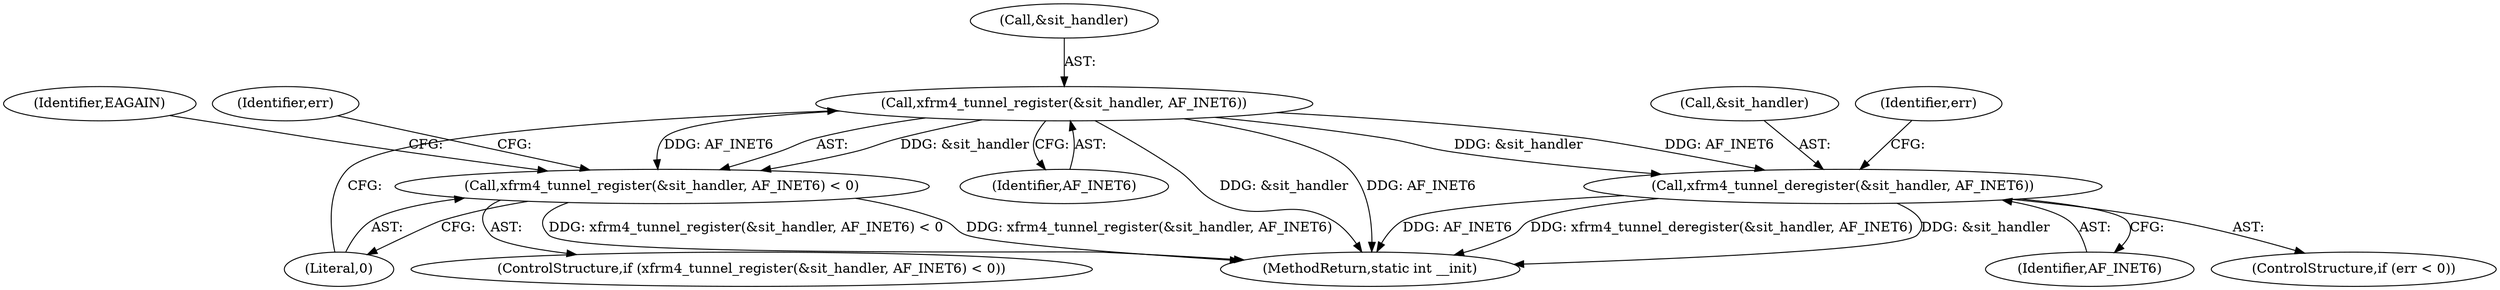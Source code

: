 digraph "1_linux_d5aa407f59f5b83d2c50ec88f5bf56d40f1f8978_1@del" {
"1000106" [label="(Call,xfrm4_tunnel_register(&sit_handler, AF_INET6))"];
"1000105" [label="(Call,xfrm4_tunnel_register(&sit_handler, AF_INET6) < 0)"];
"1000124" [label="(Call,xfrm4_tunnel_deregister(&sit_handler, AF_INET6))"];
"1000120" [label="(ControlStructure,if (err < 0))"];
"1000105" [label="(Call,xfrm4_tunnel_register(&sit_handler, AF_INET6) < 0)"];
"1000125" [label="(Call,&sit_handler)"];
"1000127" [label="(Identifier,AF_INET6)"];
"1000107" [label="(Call,&sit_handler)"];
"1000106" [label="(Call,xfrm4_tunnel_register(&sit_handler, AF_INET6))"];
"1000114" [label="(Identifier,EAGAIN)"];
"1000104" [label="(ControlStructure,if (xfrm4_tunnel_register(&sit_handler, AF_INET6) < 0))"];
"1000109" [label="(Identifier,AF_INET6)"];
"1000110" [label="(Literal,0)"];
"1000130" [label="(MethodReturn,static int __init)"];
"1000116" [label="(Identifier,err)"];
"1000124" [label="(Call,xfrm4_tunnel_deregister(&sit_handler, AF_INET6))"];
"1000129" [label="(Identifier,err)"];
"1000106" -> "1000105"  [label="AST: "];
"1000106" -> "1000109"  [label="CFG: "];
"1000107" -> "1000106"  [label="AST: "];
"1000109" -> "1000106"  [label="AST: "];
"1000110" -> "1000106"  [label="CFG: "];
"1000106" -> "1000130"  [label="DDG: &sit_handler"];
"1000106" -> "1000130"  [label="DDG: AF_INET6"];
"1000106" -> "1000105"  [label="DDG: &sit_handler"];
"1000106" -> "1000105"  [label="DDG: AF_INET6"];
"1000106" -> "1000124"  [label="DDG: &sit_handler"];
"1000106" -> "1000124"  [label="DDG: AF_INET6"];
"1000105" -> "1000104"  [label="AST: "];
"1000105" -> "1000110"  [label="CFG: "];
"1000110" -> "1000105"  [label="AST: "];
"1000114" -> "1000105"  [label="CFG: "];
"1000116" -> "1000105"  [label="CFG: "];
"1000105" -> "1000130"  [label="DDG: xfrm4_tunnel_register(&sit_handler, AF_INET6) < 0"];
"1000105" -> "1000130"  [label="DDG: xfrm4_tunnel_register(&sit_handler, AF_INET6)"];
"1000124" -> "1000120"  [label="AST: "];
"1000124" -> "1000127"  [label="CFG: "];
"1000125" -> "1000124"  [label="AST: "];
"1000127" -> "1000124"  [label="AST: "];
"1000129" -> "1000124"  [label="CFG: "];
"1000124" -> "1000130"  [label="DDG: &sit_handler"];
"1000124" -> "1000130"  [label="DDG: AF_INET6"];
"1000124" -> "1000130"  [label="DDG: xfrm4_tunnel_deregister(&sit_handler, AF_INET6)"];
}
